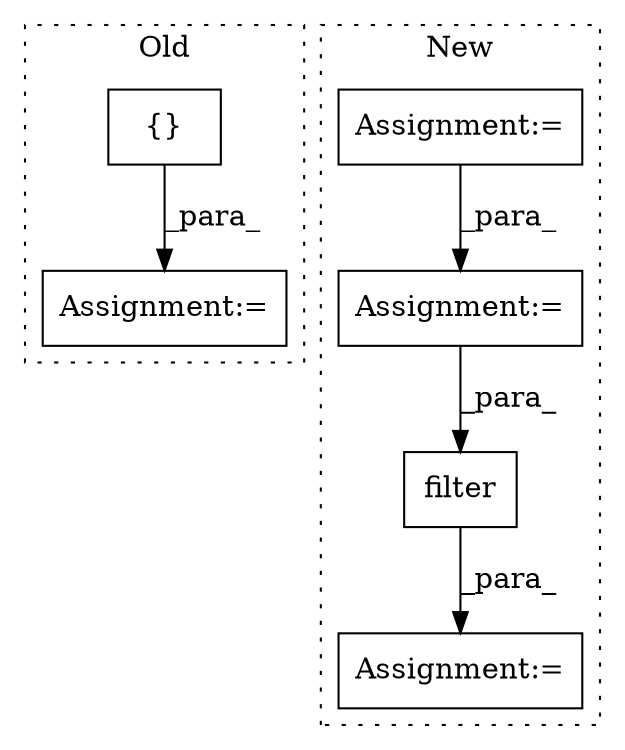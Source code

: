 digraph G {
subgraph cluster0 {
1 [label="{}" a="4" s="17375" l="2" shape="box"];
3 [label="Assignment:=" a="7" s="17365" l="1" shape="box"];
label = "Old";
style="dotted";
}
subgraph cluster1 {
2 [label="filter" a="32" s="17099,17230" l="7,-5" shape="box"];
4 [label="Assignment:=" a="7" s="17087" l="12" shape="box"];
5 [label="Assignment:=" a="7" s="17288" l="25" shape="box"];
6 [label="Assignment:=" a="7" s="17202" l="20" shape="box"];
label = "New";
style="dotted";
}
1 -> 3 [label="_para_"];
2 -> 4 [label="_para_"];
5 -> 6 [label="_para_"];
6 -> 2 [label="_para_"];
}